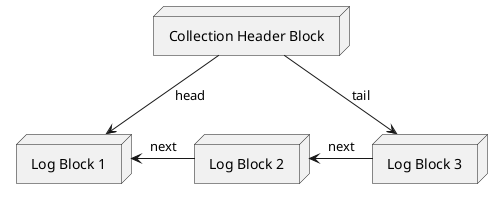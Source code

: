 @startuml

node "Collection Header Block" as CollectionHeaderBlock

node "Log Block 1" as LogBlock1
node "Log Block 2" as LogBlock2
node "Log Block 3" as LogBlock3

CollectionHeaderBlock --> LogBlock3 : tail
CollectionHeaderBlock --> LogBlock1 : head
LogBlock1 <- LogBlock2 : next
LogBlock2 <- LogBlock3 : next

@enduml
